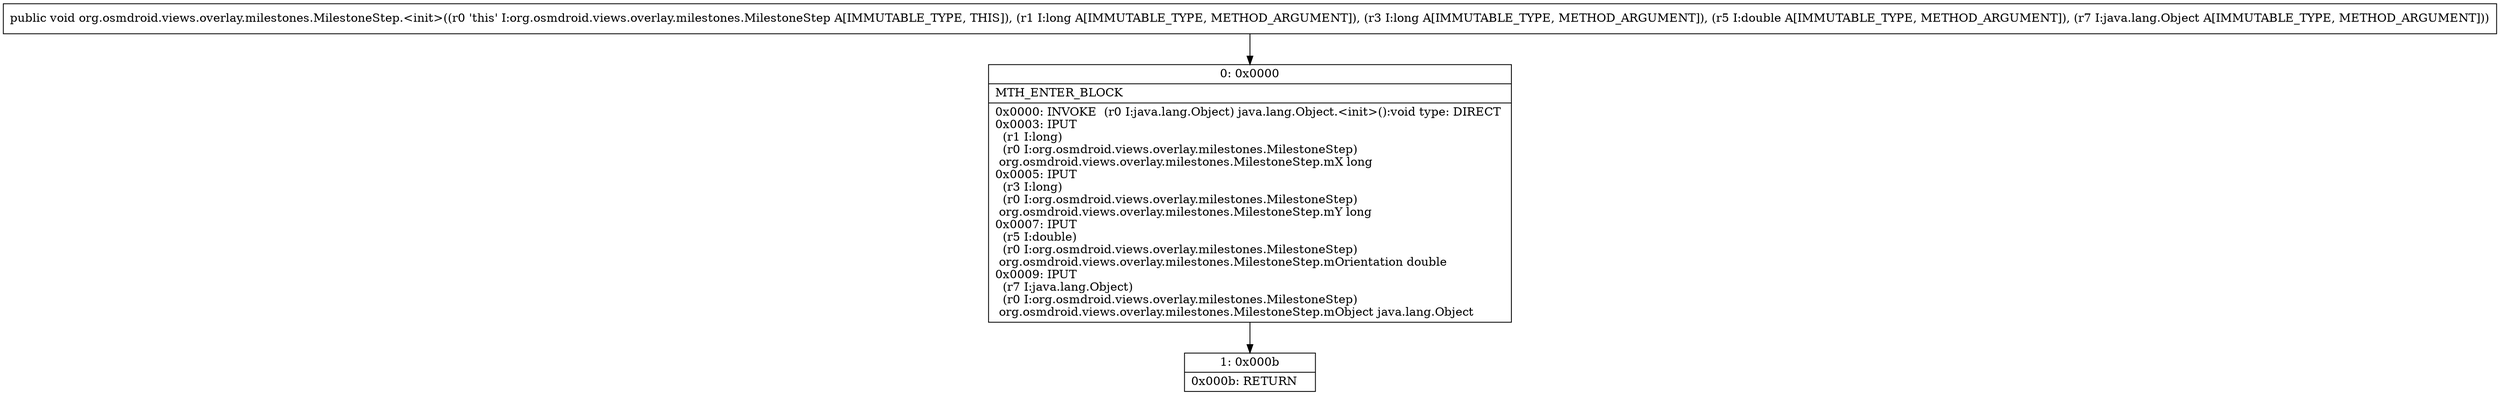 digraph "CFG fororg.osmdroid.views.overlay.milestones.MilestoneStep.\<init\>(JJDLjava\/lang\/Object;)V" {
Node_0 [shape=record,label="{0\:\ 0x0000|MTH_ENTER_BLOCK\l|0x0000: INVOKE  (r0 I:java.lang.Object) java.lang.Object.\<init\>():void type: DIRECT \l0x0003: IPUT  \l  (r1 I:long)\l  (r0 I:org.osmdroid.views.overlay.milestones.MilestoneStep)\l org.osmdroid.views.overlay.milestones.MilestoneStep.mX long \l0x0005: IPUT  \l  (r3 I:long)\l  (r0 I:org.osmdroid.views.overlay.milestones.MilestoneStep)\l org.osmdroid.views.overlay.milestones.MilestoneStep.mY long \l0x0007: IPUT  \l  (r5 I:double)\l  (r0 I:org.osmdroid.views.overlay.milestones.MilestoneStep)\l org.osmdroid.views.overlay.milestones.MilestoneStep.mOrientation double \l0x0009: IPUT  \l  (r7 I:java.lang.Object)\l  (r0 I:org.osmdroid.views.overlay.milestones.MilestoneStep)\l org.osmdroid.views.overlay.milestones.MilestoneStep.mObject java.lang.Object \l}"];
Node_1 [shape=record,label="{1\:\ 0x000b|0x000b: RETURN   \l}"];
MethodNode[shape=record,label="{public void org.osmdroid.views.overlay.milestones.MilestoneStep.\<init\>((r0 'this' I:org.osmdroid.views.overlay.milestones.MilestoneStep A[IMMUTABLE_TYPE, THIS]), (r1 I:long A[IMMUTABLE_TYPE, METHOD_ARGUMENT]), (r3 I:long A[IMMUTABLE_TYPE, METHOD_ARGUMENT]), (r5 I:double A[IMMUTABLE_TYPE, METHOD_ARGUMENT]), (r7 I:java.lang.Object A[IMMUTABLE_TYPE, METHOD_ARGUMENT])) }"];
MethodNode -> Node_0;
Node_0 -> Node_1;
}

